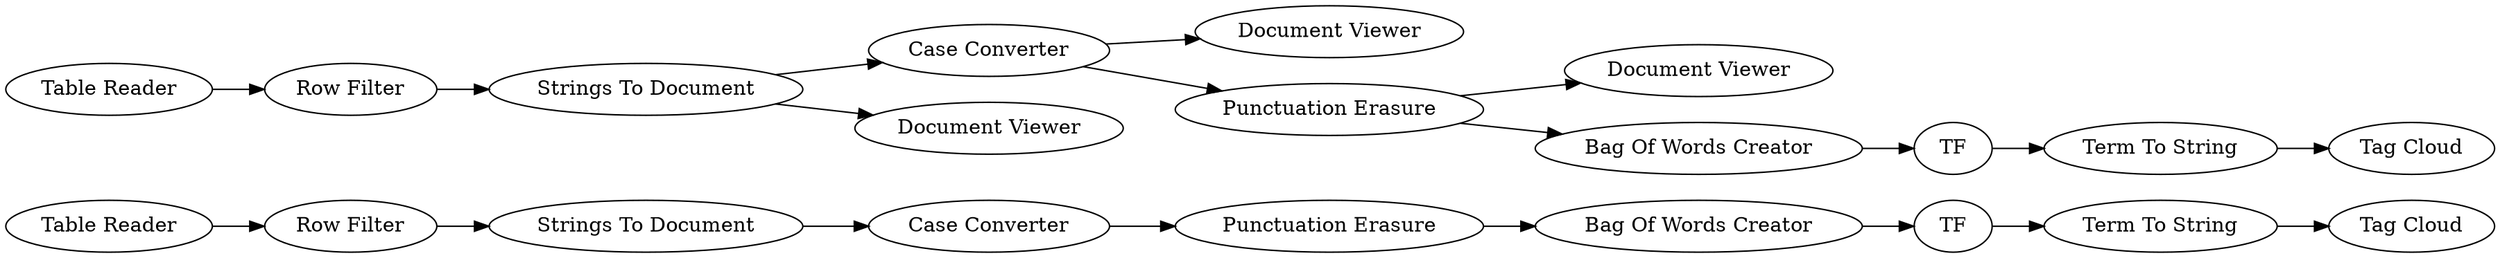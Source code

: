 digraph {
	"5994945507537268149_21" [label="Strings To Document"]
	"-8130025073093547237_13" [label="Tag Cloud"]
	"-8130025073093547237_8" [label="Document Viewer"]
	"-8130025073093547237_6" [label="Document Viewer"]
	"-8130025073093547237_1" [label="Table Reader"]
	"-8130025073093547237_3" [label="Strings To Document"]
	"-8130025073093547237_2" [label="Row Filter"]
	"-8130025073093547237_9" [label="Bag Of Words Creator"]
	"-8130025073093547237_22" [label="Tag Cloud"]
	"-8130025073093547237_5" [label="Case Converter"]
	"5994945507537268149_17" [label="Term To String"]
	"-8130025073093547237_18" [label="Table Reader"]
	"-8130025073093547237_4" [label="Document Viewer"]
	"5994945507537268149_19" [label=TF]
	"5994945507537268149_16" [label="Bag Of Words Creator"]
	"-8130025073093547237_20" [label="Row Filter"]
	"5994945507537268149_14" [label="Case Converter"]
	"5994945507537268149_15" [label="Punctuation Erasure"]
	"-8130025073093547237_7" [label="Punctuation Erasure"]
	"-8130025073093547237_12" [label="Term To String"]
	"-8130025073093547237_11" [label=TF]
	"5994945507537268149_16" -> "5994945507537268149_19"
	"5994945507537268149_19" -> "5994945507537268149_17"
	"-8130025073093547237_18" -> "-8130025073093547237_20"
	"-8130025073093547237_5" -> "-8130025073093547237_7"
	"5994945507537268149_17" -> "-8130025073093547237_22"
	"-8130025073093547237_12" -> "-8130025073093547237_13"
	"-8130025073093547237_3" -> "-8130025073093547237_5"
	"-8130025073093547237_2" -> "-8130025073093547237_3"
	"-8130025073093547237_20" -> "5994945507537268149_21"
	"-8130025073093547237_7" -> "-8130025073093547237_9"
	"-8130025073093547237_9" -> "-8130025073093547237_11"
	"-8130025073093547237_5" -> "-8130025073093547237_6"
	"-8130025073093547237_7" -> "-8130025073093547237_8"
	"-8130025073093547237_1" -> "-8130025073093547237_2"
	"5994945507537268149_21" -> "5994945507537268149_14"
	"-8130025073093547237_3" -> "-8130025073093547237_4"
	"5994945507537268149_14" -> "5994945507537268149_15"
	"-8130025073093547237_11" -> "-8130025073093547237_12"
	"5994945507537268149_15" -> "5994945507537268149_16"
	rankdir=LR
}
